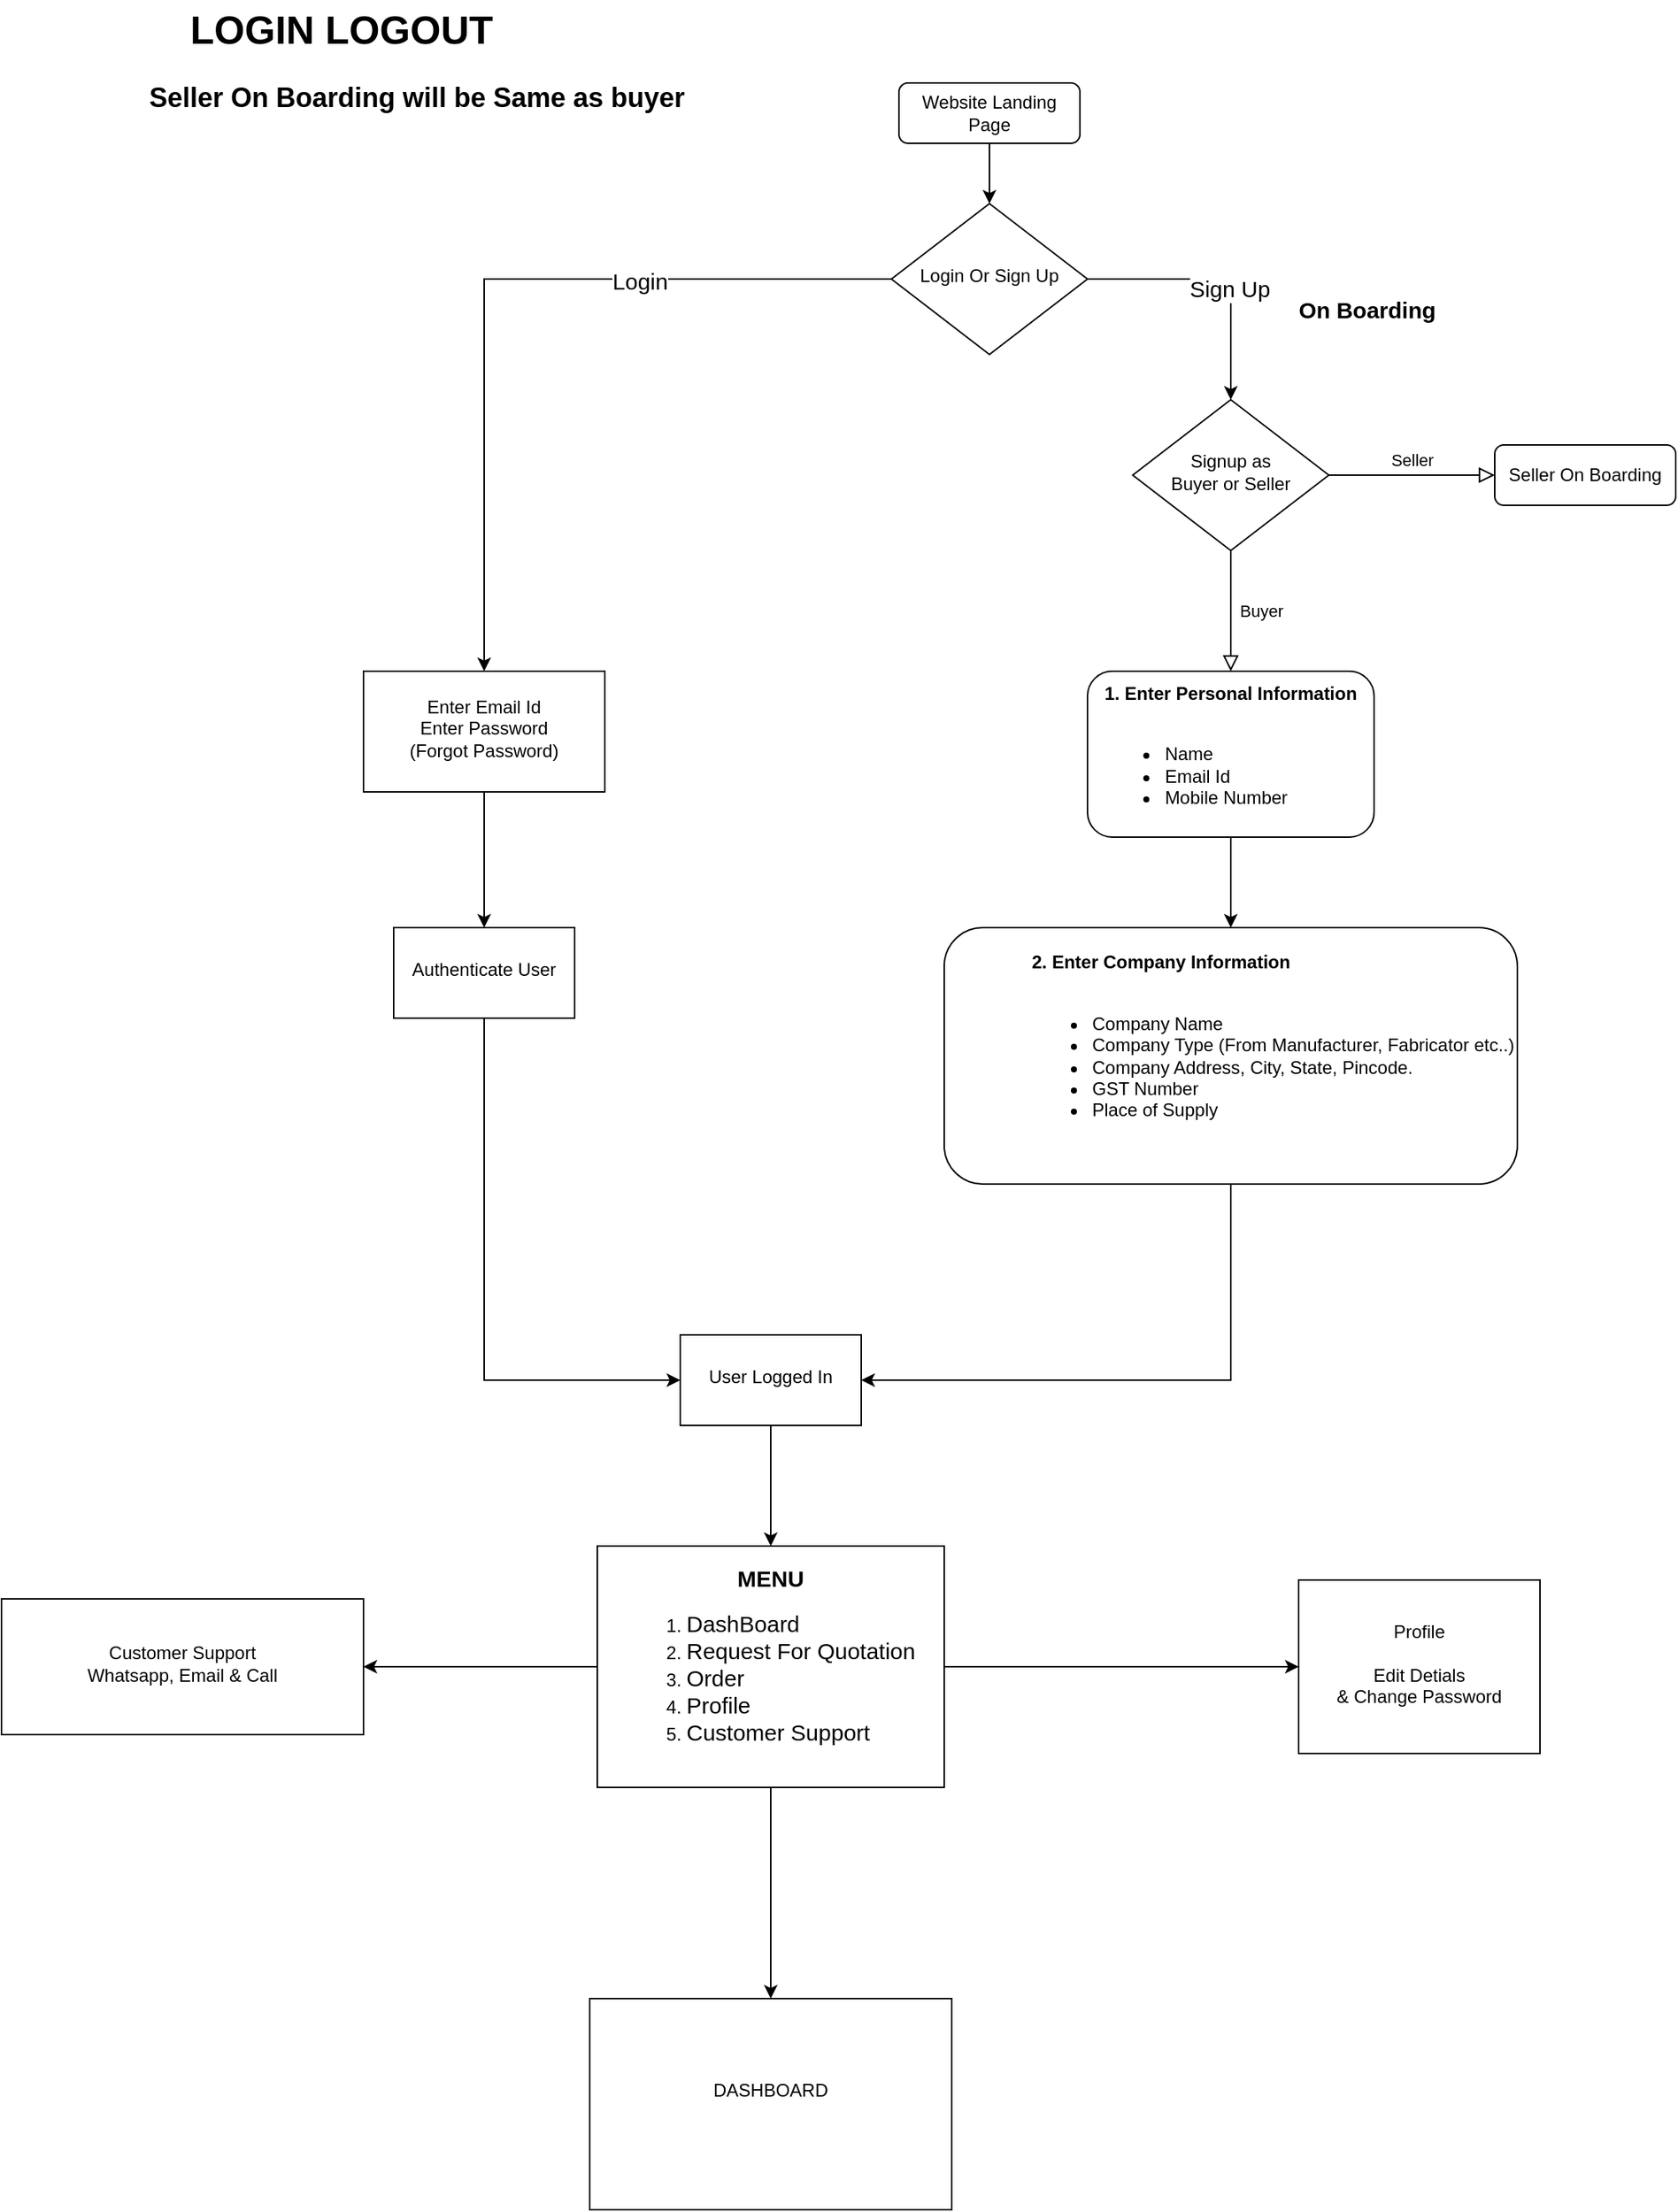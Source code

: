 <mxfile version="15.3.0" type="github" pages="3">
  <diagram id="C5RBs43oDa-KdzZeNtuy" name="Login/Sign Up (Buyer)">
    <mxGraphModel dx="3063" dy="1176" grid="1" gridSize="10" guides="1" tooltips="1" connect="1" arrows="1" fold="1" page="1" pageScale="1" pageWidth="827" pageHeight="1169" math="0" shadow="0">
      <root>
        <mxCell id="WIyWlLk6GJQsqaUBKTNV-0" />
        <mxCell id="WIyWlLk6GJQsqaUBKTNV-1" parent="WIyWlLk6GJQsqaUBKTNV-0" />
        <mxCell id="WIyWlLk6GJQsqaUBKTNV-4" value="Buyer" style="rounded=0;html=1;jettySize=auto;orthogonalLoop=1;fontSize=11;endArrow=block;endFill=0;endSize=8;strokeWidth=1;shadow=0;labelBackgroundColor=none;edgeStyle=orthogonalEdgeStyle;" parent="WIyWlLk6GJQsqaUBKTNV-1" source="WIyWlLk6GJQsqaUBKTNV-6" target="WIyWlLk6GJQsqaUBKTNV-11" edge="1">
          <mxGeometry y="20" relative="1" as="geometry">
            <mxPoint as="offset" />
            <mxPoint x="185" y="440" as="targetPoint" />
          </mxGeometry>
        </mxCell>
        <mxCell id="WIyWlLk6GJQsqaUBKTNV-5" value="Seller" style="edgeStyle=orthogonalEdgeStyle;rounded=0;html=1;jettySize=auto;orthogonalLoop=1;fontSize=11;endArrow=block;endFill=0;endSize=8;strokeWidth=1;shadow=0;labelBackgroundColor=none;entryX=0;entryY=0.5;entryDx=0;entryDy=0;" parent="WIyWlLk6GJQsqaUBKTNV-1" source="WIyWlLk6GJQsqaUBKTNV-6" target="WIyWlLk6GJQsqaUBKTNV-7" edge="1">
          <mxGeometry y="10" relative="1" as="geometry">
            <mxPoint as="offset" />
            <mxPoint x="330" y="340" as="targetPoint" />
          </mxGeometry>
        </mxCell>
        <mxCell id="WIyWlLk6GJQsqaUBKTNV-6" value="Signup as &lt;br&gt;&lt;div&gt;Buyer or Seller&lt;/div&gt;" style="rhombus;whiteSpace=wrap;html=1;shadow=0;fontFamily=Helvetica;fontSize=12;align=center;strokeWidth=1;spacing=6;spacingTop=-4;" parent="WIyWlLk6GJQsqaUBKTNV-1" vertex="1">
          <mxGeometry x="120" y="290" width="130" height="100" as="geometry" />
        </mxCell>
        <mxCell id="WIyWlLk6GJQsqaUBKTNV-7" value="Seller On Boarding" style="rounded=1;whiteSpace=wrap;html=1;fontSize=12;glass=0;strokeWidth=1;shadow=0;" parent="WIyWlLk6GJQsqaUBKTNV-1" vertex="1">
          <mxGeometry x="360" y="320" width="120" height="40" as="geometry" />
        </mxCell>
        <mxCell id="PiVfG4aHuvQCaqMQI1Gc-8" value="" style="edgeStyle=orthogonalEdgeStyle;rounded=0;orthogonalLoop=1;jettySize=auto;html=1;fontSize=15;" edge="1" parent="WIyWlLk6GJQsqaUBKTNV-1" source="WIyWlLk6GJQsqaUBKTNV-11" target="PiVfG4aHuvQCaqMQI1Gc-2">
          <mxGeometry relative="1" as="geometry" />
        </mxCell>
        <mxCell id="WIyWlLk6GJQsqaUBKTNV-11" value="&lt;div align=&quot;justify&quot;&gt;&lt;b&gt;1. Enter Personal Information&lt;/b&gt;&lt;br&gt;&lt;br&gt;&lt;ul&gt;&lt;li&gt;Name&lt;/li&gt;&lt;li&gt;Email Id&lt;/li&gt;&lt;li&gt;Mobile Number&lt;/li&gt;&lt;/ul&gt;&lt;/div&gt;" style="rounded=1;whiteSpace=wrap;html=1;fontSize=12;glass=0;strokeWidth=1;shadow=0;align=center;" parent="WIyWlLk6GJQsqaUBKTNV-1" vertex="1">
          <mxGeometry x="90" y="470" width="190" height="110" as="geometry" />
        </mxCell>
        <mxCell id="PiVfG4aHuvQCaqMQI1Gc-0" value="LOGIN LOGOUT" style="text;html=1;align=center;verticalAlign=middle;resizable=0;points=[];autosize=1;strokeColor=none;fillColor=none;fontStyle=1;fontSize=26;" vertex="1" parent="WIyWlLk6GJQsqaUBKTNV-1">
          <mxGeometry x="-515" y="25" width="220" height="40" as="geometry" />
        </mxCell>
        <mxCell id="PiVfG4aHuvQCaqMQI1Gc-1" value="On Boarding" style="text;html=1;align=center;verticalAlign=middle;resizable=0;points=[];autosize=1;strokeColor=none;fillColor=none;fontStyle=1;fontSize=15;" vertex="1" parent="WIyWlLk6GJQsqaUBKTNV-1">
          <mxGeometry x="220" y="220" width="110" height="20" as="geometry" />
        </mxCell>
        <mxCell id="PiVfG4aHuvQCaqMQI1Gc-21" style="edgeStyle=orthogonalEdgeStyle;rounded=0;orthogonalLoop=1;jettySize=auto;html=1;entryX=1;entryY=0.5;entryDx=0;entryDy=0;fontSize=15;exitX=0.5;exitY=1;exitDx=0;exitDy=0;" edge="1" parent="WIyWlLk6GJQsqaUBKTNV-1" source="PiVfG4aHuvQCaqMQI1Gc-2" target="PiVfG4aHuvQCaqMQI1Gc-19">
          <mxGeometry relative="1" as="geometry" />
        </mxCell>
        <mxCell id="PiVfG4aHuvQCaqMQI1Gc-2" value="&lt;div align=&quot;justify&quot;&gt;&lt;b&gt;2. Enter Company Information&lt;/b&gt;&lt;br&gt;&lt;br&gt;&lt;ul&gt;&lt;li&gt;Company Name&lt;/li&gt;&lt;li&gt;Company Type (From Manufacturer, Fabricator etc..)&lt;/li&gt;&lt;li&gt;Company Address, City, State, Pincode.&lt;/li&gt;&lt;li&gt;GST Number&lt;/li&gt;&lt;li&gt;Place of Supply&lt;/li&gt;&lt;/ul&gt;&lt;/div&gt;&lt;div align=&quot;justify&quot;&gt;&lt;b&gt;&lt;br&gt;&lt;/b&gt;&lt;/div&gt;" style="rounded=1;whiteSpace=wrap;html=1;fontSize=12;glass=0;strokeWidth=1;shadow=0;align=right;" vertex="1" parent="WIyWlLk6GJQsqaUBKTNV-1">
          <mxGeometry x="-5" y="640" width="380" height="170" as="geometry" />
        </mxCell>
        <mxCell id="PiVfG4aHuvQCaqMQI1Gc-10" style="edgeStyle=orthogonalEdgeStyle;rounded=0;orthogonalLoop=1;jettySize=auto;html=1;entryX=0.5;entryY=0;entryDx=0;entryDy=0;fontSize=15;" edge="1" parent="WIyWlLk6GJQsqaUBKTNV-1" source="PiVfG4aHuvQCaqMQI1Gc-6" target="WIyWlLk6GJQsqaUBKTNV-6">
          <mxGeometry relative="1" as="geometry" />
        </mxCell>
        <mxCell id="PiVfG4aHuvQCaqMQI1Gc-11" value="Sign Up" style="edgeLabel;html=1;align=center;verticalAlign=middle;resizable=0;points=[];fontSize=15;" vertex="1" connectable="0" parent="PiVfG4aHuvQCaqMQI1Gc-10">
          <mxGeometry x="0.156" y="-1" relative="1" as="geometry">
            <mxPoint as="offset" />
          </mxGeometry>
        </mxCell>
        <mxCell id="PiVfG4aHuvQCaqMQI1Gc-13" value="" style="edgeStyle=orthogonalEdgeStyle;rounded=0;orthogonalLoop=1;jettySize=auto;html=1;fontSize=15;" edge="1" parent="WIyWlLk6GJQsqaUBKTNV-1" source="PiVfG4aHuvQCaqMQI1Gc-6" target="PiVfG4aHuvQCaqMQI1Gc-12">
          <mxGeometry relative="1" as="geometry" />
        </mxCell>
        <mxCell id="PiVfG4aHuvQCaqMQI1Gc-14" value="&lt;div&gt;Login &lt;br&gt;&lt;/div&gt;" style="edgeLabel;html=1;align=center;verticalAlign=middle;resizable=0;points=[];fontSize=15;" vertex="1" connectable="0" parent="PiVfG4aHuvQCaqMQI1Gc-13">
          <mxGeometry x="-0.367" y="1" relative="1" as="geometry">
            <mxPoint as="offset" />
          </mxGeometry>
        </mxCell>
        <mxCell id="PiVfG4aHuvQCaqMQI1Gc-6" value="Login Or Sign Up" style="rhombus;whiteSpace=wrap;html=1;shadow=0;fontFamily=Helvetica;fontSize=12;align=center;strokeWidth=1;spacing=6;spacingTop=-4;" vertex="1" parent="WIyWlLk6GJQsqaUBKTNV-1">
          <mxGeometry x="-40" y="160" width="130" height="100" as="geometry" />
        </mxCell>
        <mxCell id="PiVfG4aHuvQCaqMQI1Gc-22" style="edgeStyle=orthogonalEdgeStyle;rounded=0;orthogonalLoop=1;jettySize=auto;html=1;fontSize=15;" edge="1" parent="WIyWlLk6GJQsqaUBKTNV-1" source="PiVfG4aHuvQCaqMQI1Gc-7" target="PiVfG4aHuvQCaqMQI1Gc-6">
          <mxGeometry relative="1" as="geometry" />
        </mxCell>
        <mxCell id="PiVfG4aHuvQCaqMQI1Gc-7" value="Website Landing Page" style="rounded=1;whiteSpace=wrap;html=1;fontSize=12;glass=0;strokeWidth=1;shadow=0;" vertex="1" parent="WIyWlLk6GJQsqaUBKTNV-1">
          <mxGeometry x="-35" y="80" width="120" height="40" as="geometry" />
        </mxCell>
        <mxCell id="PiVfG4aHuvQCaqMQI1Gc-16" value="" style="edgeStyle=orthogonalEdgeStyle;rounded=0;orthogonalLoop=1;jettySize=auto;html=1;fontSize=15;" edge="1" parent="WIyWlLk6GJQsqaUBKTNV-1" source="PiVfG4aHuvQCaqMQI1Gc-12" target="PiVfG4aHuvQCaqMQI1Gc-15">
          <mxGeometry relative="1" as="geometry" />
        </mxCell>
        <mxCell id="PiVfG4aHuvQCaqMQI1Gc-12" value="&lt;div&gt;Enter Email Id&lt;/div&gt;&lt;div&gt;Enter Password&lt;/div&gt;&lt;div&gt;(Forgot Password)&lt;/div&gt;" style="whiteSpace=wrap;html=1;shadow=0;strokeWidth=1;spacing=6;spacingTop=-4;" vertex="1" parent="WIyWlLk6GJQsqaUBKTNV-1">
          <mxGeometry x="-390" y="470" width="160" height="80" as="geometry" />
        </mxCell>
        <mxCell id="PiVfG4aHuvQCaqMQI1Gc-20" style="edgeStyle=orthogonalEdgeStyle;rounded=0;orthogonalLoop=1;jettySize=auto;html=1;entryX=0;entryY=0.5;entryDx=0;entryDy=0;fontSize=15;exitX=0.5;exitY=1;exitDx=0;exitDy=0;" edge="1" parent="WIyWlLk6GJQsqaUBKTNV-1" source="PiVfG4aHuvQCaqMQI1Gc-15" target="PiVfG4aHuvQCaqMQI1Gc-19">
          <mxGeometry relative="1" as="geometry" />
        </mxCell>
        <mxCell id="PiVfG4aHuvQCaqMQI1Gc-15" value="&lt;div&gt;Authenticate User&lt;/div&gt;" style="whiteSpace=wrap;html=1;shadow=0;strokeWidth=1;spacing=6;spacingTop=-4;" vertex="1" parent="WIyWlLk6GJQsqaUBKTNV-1">
          <mxGeometry x="-370" y="640" width="120" height="60" as="geometry" />
        </mxCell>
        <mxCell id="PiVfG4aHuvQCaqMQI1Gc-24" value="" style="edgeStyle=orthogonalEdgeStyle;rounded=0;orthogonalLoop=1;jettySize=auto;html=1;fontSize=15;" edge="1" parent="WIyWlLk6GJQsqaUBKTNV-1" source="PiVfG4aHuvQCaqMQI1Gc-19">
          <mxGeometry relative="1" as="geometry">
            <mxPoint x="-120" y="1050" as="targetPoint" />
          </mxGeometry>
        </mxCell>
        <mxCell id="PiVfG4aHuvQCaqMQI1Gc-19" value="User Logged In" style="whiteSpace=wrap;html=1;shadow=0;strokeWidth=1;spacing=6;spacingTop=-4;" vertex="1" parent="WIyWlLk6GJQsqaUBKTNV-1">
          <mxGeometry x="-180" y="910" width="120" height="60" as="geometry" />
        </mxCell>
        <mxCell id="geqYSj80Ft0rB-FkhwU4-1" value="" style="edgeStyle=orthogonalEdgeStyle;rounded=0;orthogonalLoop=1;jettySize=auto;html=1;fontSize=17;" edge="1" parent="WIyWlLk6GJQsqaUBKTNV-1" source="PiVfG4aHuvQCaqMQI1Gc-25" target="geqYSj80Ft0rB-FkhwU4-0">
          <mxGeometry relative="1" as="geometry" />
        </mxCell>
        <mxCell id="geqYSj80Ft0rB-FkhwU4-3" value="" style="edgeStyle=orthogonalEdgeStyle;rounded=0;orthogonalLoop=1;jettySize=auto;html=1;fontSize=17;" edge="1" parent="WIyWlLk6GJQsqaUBKTNV-1" source="PiVfG4aHuvQCaqMQI1Gc-25" target="geqYSj80Ft0rB-FkhwU4-2">
          <mxGeometry relative="1" as="geometry" />
        </mxCell>
        <mxCell id="I_eOWFmzkCSKDsDweBK0-1" value="" style="edgeStyle=orthogonalEdgeStyle;rounded=0;orthogonalLoop=1;jettySize=auto;html=1;fontSize=17;" edge="1" parent="WIyWlLk6GJQsqaUBKTNV-1" source="PiVfG4aHuvQCaqMQI1Gc-25" target="I_eOWFmzkCSKDsDweBK0-0">
          <mxGeometry relative="1" as="geometry" />
        </mxCell>
        <mxCell id="PiVfG4aHuvQCaqMQI1Gc-25" value="&lt;div&gt;&lt;font size=&quot;1&quot;&gt;&lt;b style=&quot;font-size: 15px&quot;&gt;MENU&lt;/b&gt;&lt;/font&gt;&lt;/div&gt;&lt;div align=&quot;left&quot;&gt;&lt;ol&gt;&lt;li&gt;&lt;font style=&quot;font-size: 15px&quot;&gt;DashBoard&lt;/font&gt;&lt;/li&gt;&lt;li&gt;&lt;font style=&quot;font-size: 15px&quot;&gt;Request For Quotation&lt;/font&gt;&lt;/li&gt;&lt;li&gt;&lt;font style=&quot;font-size: 15px&quot;&gt;Order&lt;/font&gt;&lt;/li&gt;&lt;li&gt;&lt;font style=&quot;font-size: 15px&quot;&gt;Profile &lt;br&gt;&lt;/font&gt;&lt;/li&gt;&lt;li&gt;&lt;font style=&quot;font-size: 15px&quot;&gt;Customer Support&lt;br&gt;&lt;/font&gt;&lt;/li&gt;&lt;/ol&gt;&lt;/div&gt;" style="whiteSpace=wrap;html=1;shadow=0;strokeWidth=1;spacing=6;spacingTop=-4;" vertex="1" parent="WIyWlLk6GJQsqaUBKTNV-1">
          <mxGeometry x="-235" y="1050" width="230" height="160" as="geometry" />
        </mxCell>
        <mxCell id="yYpFFn708WzEoICuWJN3-0" value="&lt;font style=&quot;font-size: 18px&quot;&gt;Seller On Boarding will be Same as buyer&lt;br&gt;&lt;/font&gt;" style="text;html=1;align=center;verticalAlign=middle;resizable=0;points=[];autosize=1;strokeColor=none;fillColor=none;fontStyle=1;fontSize=15;" vertex="1" parent="WIyWlLk6GJQsqaUBKTNV-1">
          <mxGeometry x="-540" y="80" width="370" height="20" as="geometry" />
        </mxCell>
        <mxCell id="geqYSj80Ft0rB-FkhwU4-0" value="&lt;div&gt;DASHBOARD&lt;/div&gt;&lt;div&gt;&lt;br&gt;&lt;/div&gt;" style="whiteSpace=wrap;html=1;shadow=0;strokeWidth=1;spacing=6;spacingTop=-4;" vertex="1" parent="WIyWlLk6GJQsqaUBKTNV-1">
          <mxGeometry x="-240" y="1350" width="240" height="140" as="geometry" />
        </mxCell>
        <mxCell id="geqYSj80Ft0rB-FkhwU4-2" value="&lt;div&gt;Profile&lt;/div&gt;&lt;div&gt;&lt;br&gt;&lt;/div&gt;&lt;div&gt;Edit Detials&lt;/div&gt;&lt;div&gt;&amp;amp; Change Password&lt;br&gt;&lt;/div&gt;" style="whiteSpace=wrap;html=1;shadow=0;strokeWidth=1;spacing=6;spacingTop=-4;" vertex="1" parent="WIyWlLk6GJQsqaUBKTNV-1">
          <mxGeometry x="230" y="1072.5" width="160" height="115" as="geometry" />
        </mxCell>
        <mxCell id="I_eOWFmzkCSKDsDweBK0-0" value="&lt;div&gt;Customer Support&lt;/div&gt;&lt;div&gt;Whatsapp, Email &amp;amp; Call&lt;br&gt;&lt;/div&gt;" style="whiteSpace=wrap;html=1;shadow=0;strokeWidth=1;spacing=6;spacingTop=-4;" vertex="1" parent="WIyWlLk6GJQsqaUBKTNV-1">
          <mxGeometry x="-630" y="1085" width="240" height="90" as="geometry" />
        </mxCell>
      </root>
    </mxGraphModel>
  </diagram>
  <diagram id="2au8KlPaK4EXy2q8sCFx" name="RFQ (Buyer)">
    <mxGraphModel dx="3645" dy="1470" grid="1" gridSize="10" guides="1" tooltips="1" connect="1" arrows="1" fold="1" page="1" pageScale="1" pageWidth="850" pageHeight="1100" math="0" shadow="0">
      <root>
        <mxCell id="z65JshARtKWkfJrSgLsk-0" />
        <mxCell id="z65JshARtKWkfJrSgLsk-1" parent="z65JshARtKWkfJrSgLsk-0" />
        <mxCell id="NKvtTAD3ne4Y98fWtQp3-0" value="Request For Quotation (RFQ)" style="text;html=1;align=center;verticalAlign=middle;resizable=0;points=[];autosize=1;strokeColor=none;fillColor=none;fontStyle=1;fontSize=26;" vertex="1" parent="z65JshARtKWkfJrSgLsk-1">
          <mxGeometry x="-530" y="40" width="380" height="40" as="geometry" />
        </mxCell>
        <mxCell id="NKvtTAD3ne4Y98fWtQp3-3" value="" style="edgeStyle=orthogonalEdgeStyle;rounded=0;orthogonalLoop=1;jettySize=auto;html=1;fontSize=26;" edge="1" parent="z65JshARtKWkfJrSgLsk-1" source="NKvtTAD3ne4Y98fWtQp3-1" target="NKvtTAD3ne4Y98fWtQp3-2">
          <mxGeometry relative="1" as="geometry" />
        </mxCell>
        <mxCell id="NKvtTAD3ne4Y98fWtQp3-1" value="Request for Quotation" style="rounded=1;whiteSpace=wrap;html=1;fontSize=12;glass=0;strokeWidth=1;shadow=0;" vertex="1" parent="z65JshARtKWkfJrSgLsk-1">
          <mxGeometry x="-60" y="95" width="120" height="40" as="geometry" />
        </mxCell>
        <mxCell id="NKvtTAD3ne4Y98fWtQp3-18" value="" style="edgeStyle=orthogonalEdgeStyle;rounded=0;orthogonalLoop=1;jettySize=auto;html=1;fontSize=26;" edge="1" parent="z65JshARtKWkfJrSgLsk-1" source="NKvtTAD3ne4Y98fWtQp3-2" target="NKvtTAD3ne4Y98fWtQp3-17">
          <mxGeometry relative="1" as="geometry" />
        </mxCell>
        <mxCell id="NKvtTAD3ne4Y98fWtQp3-30" value="" style="edgeStyle=orthogonalEdgeStyle;rounded=0;orthogonalLoop=1;jettySize=auto;html=1;fontSize=26;" edge="1" parent="z65JshARtKWkfJrSgLsk-1" source="NKvtTAD3ne4Y98fWtQp3-2" target="NKvtTAD3ne4Y98fWtQp3-29">
          <mxGeometry relative="1" as="geometry" />
        </mxCell>
        <mxCell id="NKvtTAD3ne4Y98fWtQp3-2" value="&lt;div&gt;1. Create&lt;/div&gt;&lt;div&gt;2. List&lt;/div&gt;&lt;div&gt;3. Detail&lt;br&gt;&lt;/div&gt;" style="rhombus;whiteSpace=wrap;html=1;rounded=1;shadow=0;strokeWidth=1;glass=0;" vertex="1" parent="z65JshARtKWkfJrSgLsk-1">
          <mxGeometry x="-80" y="195" width="160" height="95" as="geometry" />
        </mxCell>
        <mxCell id="NKvtTAD3ne4Y98fWtQp3-8" value="" style="edgeStyle=orthogonalEdgeStyle;rounded=0;orthogonalLoop=1;jettySize=auto;html=1;fontSize=26;" edge="1" parent="z65JshARtKWkfJrSgLsk-1" source="NKvtTAD3ne4Y98fWtQp3-4" target="NKvtTAD3ne4Y98fWtQp3-7">
          <mxGeometry relative="1" as="geometry" />
        </mxCell>
        <mxCell id="NKvtTAD3ne4Y98fWtQp3-4" value="&lt;div align=&quot;center&quot;&gt;Enter Product Name&lt;br&gt;&lt;font style=&quot;font-size: 10px&quot;&gt;(Drop Down List&lt;/font&gt;&lt;br&gt;&lt;font style=&quot;font-size: 10px&quot;&gt;Stainless Stell, Mild Stell, Carbon Steel etc..)&lt;/font&gt;&lt;br&gt;&lt;font style=&quot;font-size: 10px&quot;&gt;Text Box&lt;/font&gt;&lt;br&gt;&lt;/div&gt;" style="whiteSpace=wrap;html=1;rounded=1;shadow=0;strokeWidth=1;glass=0;" vertex="1" parent="z65JshARtKWkfJrSgLsk-1">
          <mxGeometry x="-360" y="370" width="150" height="87.5" as="geometry" />
        </mxCell>
        <mxCell id="NKvtTAD3ne4Y98fWtQp3-10" value="" style="edgeStyle=orthogonalEdgeStyle;rounded=0;orthogonalLoop=1;jettySize=auto;html=1;fontSize=26;" edge="1" parent="z65JshARtKWkfJrSgLsk-1" source="NKvtTAD3ne4Y98fWtQp3-7" target="NKvtTAD3ne4Y98fWtQp3-9">
          <mxGeometry relative="1" as="geometry" />
        </mxCell>
        <mxCell id="NKvtTAD3ne4Y98fWtQp3-7" value="&lt;div align=&quot;center&quot;&gt;Enter or Select Shape &lt;br&gt;&lt;font style=&quot;font-size: 10px&quot;&gt;(Depends upon the Product Selected)&lt;/font&gt;&lt;br&gt;&lt;/div&gt;&lt;div&gt;&lt;br&gt;&lt;/div&gt;&lt;div&gt;&lt;font style=&quot;font-size: 10px&quot;&gt;Text box with selected beside&lt;/font&gt;&lt;br&gt;&lt;/div&gt;" style="rounded=1;whiteSpace=wrap;html=1;shadow=0;strokeWidth=1;glass=0;align=center;" vertex="1" parent="z65JshARtKWkfJrSgLsk-1">
          <mxGeometry x="-390" y="517.5" width="210" height="90" as="geometry" />
        </mxCell>
        <mxCell id="NKvtTAD3ne4Y98fWtQp3-12" value="" style="edgeStyle=orthogonalEdgeStyle;rounded=0;orthogonalLoop=1;jettySize=auto;html=1;fontSize=26;" edge="1" parent="z65JshARtKWkfJrSgLsk-1" source="NKvtTAD3ne4Y98fWtQp3-9" target="NKvtTAD3ne4Y98fWtQp3-11">
          <mxGeometry relative="1" as="geometry" />
        </mxCell>
        <mxCell id="NKvtTAD3ne4Y98fWtQp3-9" value="&lt;div align=&quot;center&quot;&gt;Enter or Select Size &lt;br&gt;&lt;font style=&quot;font-size: 10px&quot;&gt;(Depends upon the Shape Selected)&lt;/font&gt;&lt;br&gt;&lt;/div&gt;&lt;div&gt;&lt;br&gt;&lt;/div&gt;&lt;div&gt;&lt;font style=&quot;font-size: 10px&quot;&gt;Text box with selected beside&lt;/font&gt;&lt;br&gt;&lt;/div&gt;" style="rounded=1;whiteSpace=wrap;html=1;shadow=0;strokeWidth=1;glass=0;align=center;" vertex="1" parent="z65JshARtKWkfJrSgLsk-1">
          <mxGeometry x="-390" y="647.5" width="210" height="90" as="geometry" />
        </mxCell>
        <mxCell id="NKvtTAD3ne4Y98fWtQp3-16" value="" style="edgeStyle=orthogonalEdgeStyle;rounded=0;orthogonalLoop=1;jettySize=auto;html=1;fontSize=26;" edge="1" parent="z65JshARtKWkfJrSgLsk-1" source="NKvtTAD3ne4Y98fWtQp3-11" target="NKvtTAD3ne4Y98fWtQp3-13">
          <mxGeometry relative="1" as="geometry" />
        </mxCell>
        <mxCell id="NKvtTAD3ne4Y98fWtQp3-11" value="&lt;div align=&quot;center&quot;&gt;Select Grade&lt;br&gt;&lt;font style=&quot;font-size: 10px&quot;&gt;(Depends upon the Product Name)&lt;/font&gt;&lt;br&gt;&lt;/div&gt;&lt;div&gt;&lt;br&gt;&lt;/div&gt;&lt;div&gt;&lt;font style=&quot;font-size: 10px&quot;&gt;Text box with selected beside&lt;/font&gt;&lt;br&gt;&lt;/div&gt;" style="rounded=1;whiteSpace=wrap;html=1;shadow=0;strokeWidth=1;glass=0;align=center;" vertex="1" parent="z65JshARtKWkfJrSgLsk-1">
          <mxGeometry x="-390" y="777.5" width="210" height="90" as="geometry" />
        </mxCell>
        <mxCell id="NKvtTAD3ne4Y98fWtQp3-15" value="" style="edgeStyle=orthogonalEdgeStyle;rounded=0;orthogonalLoop=1;jettySize=auto;html=1;fontSize=26;" edge="1" parent="z65JshARtKWkfJrSgLsk-1" source="NKvtTAD3ne4Y98fWtQp3-13" target="NKvtTAD3ne4Y98fWtQp3-14">
          <mxGeometry relative="1" as="geometry" />
        </mxCell>
        <mxCell id="NKvtTAD3ne4Y98fWtQp3-13" value="&lt;div align=&quot;center&quot;&gt;Select Finish &lt;br&gt;&lt;/div&gt;&lt;div&gt;&lt;br&gt;&lt;/div&gt;&lt;font style=&quot;font-size: 10px&quot;&gt;Text box with selected beside&lt;/font&gt;" style="rounded=1;whiteSpace=wrap;html=1;shadow=0;strokeWidth=1;glass=0;align=center;" vertex="1" parent="z65JshARtKWkfJrSgLsk-1">
          <mxGeometry x="-390" y="897.5" width="210" height="90" as="geometry" />
        </mxCell>
        <mxCell id="NKvtTAD3ne4Y98fWtQp3-34" value="" style="edgeStyle=orthogonalEdgeStyle;rounded=0;orthogonalLoop=1;jettySize=auto;html=1;fontSize=26;" edge="1" parent="z65JshARtKWkfJrSgLsk-1" source="NKvtTAD3ne4Y98fWtQp3-14" target="NKvtTAD3ne4Y98fWtQp3-33">
          <mxGeometry relative="1" as="geometry" />
        </mxCell>
        <mxCell id="NKvtTAD3ne4Y98fWtQp3-14" value="&lt;div align=&quot;center&quot;&gt;Enter Quantity &lt;br&gt;&lt;/div&gt;&lt;div&gt;&lt;br&gt;&lt;/div&gt;&lt;font style=&quot;font-size: 10px&quot;&gt;Text box with Kg or Nos Beside&lt;br&gt;&lt;/font&gt;" style="rounded=1;whiteSpace=wrap;html=1;shadow=0;strokeWidth=1;glass=0;align=center;" vertex="1" parent="z65JshARtKWkfJrSgLsk-1">
          <mxGeometry x="-390" y="1027.5" width="210" height="90" as="geometry" />
        </mxCell>
        <mxCell id="NKvtTAD3ne4Y98fWtQp3-21" value="" style="edgeStyle=orthogonalEdgeStyle;rounded=0;orthogonalLoop=1;jettySize=auto;html=1;fontSize=26;" edge="1" parent="z65JshARtKWkfJrSgLsk-1" source="NKvtTAD3ne4Y98fWtQp3-17" target="NKvtTAD3ne4Y98fWtQp3-20">
          <mxGeometry relative="1" as="geometry" />
        </mxCell>
        <mxCell id="NKvtTAD3ne4Y98fWtQp3-17" value="Create RFQ" style="whiteSpace=wrap;html=1;rounded=1;shadow=0;strokeWidth=1;glass=0;" vertex="1" parent="z65JshARtKWkfJrSgLsk-1">
          <mxGeometry x="-345" y="212.5" width="120" height="60" as="geometry" />
        </mxCell>
        <mxCell id="NKvtTAD3ne4Y98fWtQp3-22" value="" style="edgeStyle=orthogonalEdgeStyle;rounded=0;orthogonalLoop=1;jettySize=auto;html=1;fontSize=26;" edge="1" parent="z65JshARtKWkfJrSgLsk-1" source="NKvtTAD3ne4Y98fWtQp3-20" target="NKvtTAD3ne4Y98fWtQp3-4">
          <mxGeometry relative="1" as="geometry" />
        </mxCell>
        <mxCell id="NKvtTAD3ne4Y98fWtQp3-20" value="Add a Product" style="whiteSpace=wrap;html=1;rounded=1;shadow=0;strokeWidth=1;glass=0;" vertex="1" parent="z65JshARtKWkfJrSgLsk-1">
          <mxGeometry x="-337.5" y="310" width="105" height="40" as="geometry" />
        </mxCell>
        <mxCell id="NKvtTAD3ne4Y98fWtQp3-25" style="edgeStyle=orthogonalEdgeStyle;rounded=0;orthogonalLoop=1;jettySize=auto;html=1;fontSize=26;entryX=0;entryY=0.5;entryDx=0;entryDy=0;" edge="1" parent="z65JshARtKWkfJrSgLsk-1" source="NKvtTAD3ne4Y98fWtQp3-23" target="NKvtTAD3ne4Y98fWtQp3-29">
          <mxGeometry relative="1" as="geometry">
            <mxPoint x="-110" y="360" as="targetPoint" />
          </mxGeometry>
        </mxCell>
        <mxCell id="NKvtTAD3ne4Y98fWtQp3-28" value="&lt;font style=&quot;font-size: 14px&quot;&gt;Send RFQ&lt;br&gt;&lt;/font&gt;" style="edgeLabel;html=1;align=center;verticalAlign=middle;resizable=0;points=[];fontSize=26;" vertex="1" connectable="0" parent="NKvtTAD3ne4Y98fWtQp3-25">
          <mxGeometry x="-0.914" y="-4" relative="1" as="geometry">
            <mxPoint as="offset" />
          </mxGeometry>
        </mxCell>
        <mxCell id="NKvtTAD3ne4Y98fWtQp3-26" style="edgeStyle=orthogonalEdgeStyle;rounded=0;orthogonalLoop=1;jettySize=auto;html=1;entryX=0;entryY=0.5;entryDx=0;entryDy=0;fontSize=26;" edge="1" parent="z65JshARtKWkfJrSgLsk-1" source="NKvtTAD3ne4Y98fWtQp3-23" target="NKvtTAD3ne4Y98fWtQp3-20">
          <mxGeometry relative="1" as="geometry">
            <Array as="points">
              <mxPoint x="-460" y="1379" />
              <mxPoint x="-460" y="330" />
            </Array>
          </mxGeometry>
        </mxCell>
        <mxCell id="NKvtTAD3ne4Y98fWtQp3-27" value="&lt;font style=&quot;font-size: 15px&quot;&gt;Add Product&lt;br&gt;&lt;/font&gt;" style="edgeLabel;html=1;align=center;verticalAlign=middle;resizable=0;points=[];fontSize=26;" vertex="1" connectable="0" parent="NKvtTAD3ne4Y98fWtQp3-26">
          <mxGeometry x="-0.892" relative="1" as="geometry">
            <mxPoint x="-31" y="-9" as="offset" />
          </mxGeometry>
        </mxCell>
        <mxCell id="NKvtTAD3ne4Y98fWtQp3-23" value="&lt;div&gt;Add Product &lt;br&gt;&lt;/div&gt;&lt;div&gt;Or &lt;br&gt;&lt;/div&gt;&lt;div&gt;Send RFQ&lt;br&gt;&lt;/div&gt;" style="rhombus;whiteSpace=wrap;html=1;rounded=1;shadow=0;strokeWidth=1;glass=0;" vertex="1" parent="z65JshARtKWkfJrSgLsk-1">
          <mxGeometry x="-350" y="1330" width="130" height="97.5" as="geometry" />
        </mxCell>
        <mxCell id="NKvtTAD3ne4Y98fWtQp3-32" value="" style="edgeStyle=orthogonalEdgeStyle;rounded=0;orthogonalLoop=1;jettySize=auto;html=1;fontSize=26;" edge="1" parent="z65JshARtKWkfJrSgLsk-1" source="NKvtTAD3ne4Y98fWtQp3-29" target="NKvtTAD3ne4Y98fWtQp3-31">
          <mxGeometry relative="1" as="geometry" />
        </mxCell>
        <mxCell id="NKvtTAD3ne4Y98fWtQp3-29" value="LIST ALL RFQ" style="whiteSpace=wrap;html=1;rounded=1;shadow=0;strokeWidth=1;glass=0;" vertex="1" parent="z65JshARtKWkfJrSgLsk-1">
          <mxGeometry x="-60" y="340" width="120" height="60" as="geometry" />
        </mxCell>
        <mxCell id="NKvtTAD3ne4Y98fWtQp3-37" value="" style="edgeStyle=orthogonalEdgeStyle;rounded=0;orthogonalLoop=1;jettySize=auto;html=1;fontSize=26;" edge="1" parent="z65JshARtKWkfJrSgLsk-1" source="NKvtTAD3ne4Y98fWtQp3-31" target="NKvtTAD3ne4Y98fWtQp3-36">
          <mxGeometry relative="1" as="geometry" />
        </mxCell>
        <mxCell id="NKvtTAD3ne4Y98fWtQp3-38" value="RFQ Details" style="edgeLabel;html=1;align=center;verticalAlign=middle;resizable=0;points=[];fontSize=17;" vertex="1" connectable="0" parent="NKvtTAD3ne4Y98fWtQp3-37">
          <mxGeometry x="0.443" relative="1" as="geometry">
            <mxPoint x="-35" as="offset" />
          </mxGeometry>
        </mxCell>
        <mxCell id="NKvtTAD3ne4Y98fWtQp3-31" value="&lt;div align=&quot;center&quot;&gt;RFQ ID (Format mentioned)&lt;/div&gt;&lt;div align=&quot;center&quot;&gt;&lt;br&gt;&lt;/div&gt;&lt;div align=&quot;center&quot;&gt;Number of Products&lt;/div&gt;&lt;div align=&quot;center&quot;&gt;&lt;br&gt;&lt;/div&gt;&lt;div align=&quot;center&quot;&gt;Status of RFQ&lt;br&gt;&lt;/div&gt;&lt;div align=&quot;center&quot;&gt;&lt;br&gt;&lt;/div&gt;&lt;div align=&quot;center&quot;&gt;&lt;br&gt;&lt;/div&gt;" style="whiteSpace=wrap;html=1;rounded=1;shadow=0;strokeWidth=1;glass=0;align=center;" vertex="1" parent="z65JshARtKWkfJrSgLsk-1">
          <mxGeometry x="-95" y="497.5" width="190" height="132.5" as="geometry" />
        </mxCell>
        <mxCell id="NKvtTAD3ne4Y98fWtQp3-35" value="" style="edgeStyle=orthogonalEdgeStyle;rounded=0;orthogonalLoop=1;jettySize=auto;html=1;fontSize=26;" edge="1" parent="z65JshARtKWkfJrSgLsk-1" source="NKvtTAD3ne4Y98fWtQp3-33" target="NKvtTAD3ne4Y98fWtQp3-23">
          <mxGeometry relative="1" as="geometry" />
        </mxCell>
        <mxCell id="NKvtTAD3ne4Y98fWtQp3-33" value="Select Prefered Location(Optional)" style="whiteSpace=wrap;html=1;rounded=1;shadow=0;strokeWidth=1;glass=0;" vertex="1" parent="z65JshARtKWkfJrSgLsk-1">
          <mxGeometry x="-345" y="1180" width="120" height="60" as="geometry" />
        </mxCell>
        <mxCell id="NKvtTAD3ne4Y98fWtQp3-40" value="" style="edgeStyle=orthogonalEdgeStyle;rounded=0;orthogonalLoop=1;jettySize=auto;html=1;fontSize=17;" edge="1" parent="z65JshARtKWkfJrSgLsk-1" source="NKvtTAD3ne4Y98fWtQp3-36" target="NKvtTAD3ne4Y98fWtQp3-39">
          <mxGeometry relative="1" as="geometry" />
        </mxCell>
        <mxCell id="NKvtTAD3ne4Y98fWtQp3-36" value="L1 prices will be reflected on Pricing column of each Products." style="whiteSpace=wrap;html=1;rounded=1;shadow=0;strokeWidth=1;glass=0;" vertex="1" parent="z65JshARtKWkfJrSgLsk-1">
          <mxGeometry x="300" y="508.75" width="210" height="121.25" as="geometry" />
        </mxCell>
        <mxCell id="NKvtTAD3ne4Y98fWtQp3-42" value="" style="edgeStyle=orthogonalEdgeStyle;rounded=0;orthogonalLoop=1;jettySize=auto;html=1;fontSize=17;" edge="1" parent="z65JshARtKWkfJrSgLsk-1" source="NKvtTAD3ne4Y98fWtQp3-39" target="NKvtTAD3ne4Y98fWtQp3-43">
          <mxGeometry relative="1" as="geometry">
            <mxPoint x="410" y="870" as="targetPoint" />
          </mxGeometry>
        </mxCell>
        <mxCell id="NKvtTAD3ne4Y98fWtQp3-39" value="Negotiation (Need Confirmation)" style="rounded=1;whiteSpace=wrap;html=1;shadow=0;strokeWidth=1;glass=0;" vertex="1" parent="z65JshARtKWkfJrSgLsk-1">
          <mxGeometry x="332.5" y="700.01" width="145" height="90" as="geometry" />
        </mxCell>
        <mxCell id="NKvtTAD3ne4Y98fWtQp3-46" value="" style="edgeStyle=orthogonalEdgeStyle;rounded=0;orthogonalLoop=1;jettySize=auto;html=1;fontSize=17;" edge="1" parent="z65JshARtKWkfJrSgLsk-1" source="NKvtTAD3ne4Y98fWtQp3-43" target="NKvtTAD3ne4Y98fWtQp3-45">
          <mxGeometry relative="1" as="geometry" />
        </mxCell>
        <mxCell id="NKvtTAD3ne4Y98fWtQp3-49" value="Trumac Logistics" style="edgeLabel;html=1;align=center;verticalAlign=middle;resizable=0;points=[];fontSize=17;" vertex="1" connectable="0" parent="NKvtTAD3ne4Y98fWtQp3-46">
          <mxGeometry x="-0.028" y="2" relative="1" as="geometry">
            <mxPoint as="offset" />
          </mxGeometry>
        </mxCell>
        <mxCell id="NKvtTAD3ne4Y98fWtQp3-48" value="Self" style="edgeStyle=orthogonalEdgeStyle;rounded=0;orthogonalLoop=1;jettySize=auto;html=1;fontSize=17;" edge="1" parent="z65JshARtKWkfJrSgLsk-1" source="NKvtTAD3ne4Y98fWtQp3-43" target="NKvtTAD3ne4Y98fWtQp3-47">
          <mxGeometry relative="1" as="geometry" />
        </mxCell>
        <mxCell id="NKvtTAD3ne4Y98fWtQp3-43" value="&lt;div&gt;Logistics&lt;/div&gt;&lt;div&gt;(Self or Trumac Logistics)&lt;br&gt;&lt;/div&gt;" style="rhombus;whiteSpace=wrap;html=1;rounded=1;shadow=0;strokeWidth=1;glass=0;" vertex="1" parent="z65JshARtKWkfJrSgLsk-1">
          <mxGeometry x="295" y="867.5" width="220" height="180" as="geometry" />
        </mxCell>
        <mxCell id="NKvtTAD3ne4Y98fWtQp3-51" value="" style="edgeStyle=orthogonalEdgeStyle;rounded=0;orthogonalLoop=1;jettySize=auto;html=1;fontSize=17;" edge="1" parent="z65JshARtKWkfJrSgLsk-1" source="NKvtTAD3ne4Y98fWtQp3-45" target="NKvtTAD3ne4Y98fWtQp3-50">
          <mxGeometry relative="1" as="geometry" />
        </mxCell>
        <mxCell id="NKvtTAD3ne4Y98fWtQp3-45" value="Select Rates from Different Trumac Logistics Partner&lt;br&gt;&lt;ol&gt;&lt;li&gt;Name of Company&lt;/li&gt;&lt;li&gt;Costing as per KG&lt;/li&gt;&lt;li&gt;Mobile Number&lt;/li&gt;&lt;li&gt;Address/Location&lt;/li&gt;&lt;/ol&gt;&lt;div&gt;&lt;br&gt;&lt;/div&gt;" style="rounded=1;whiteSpace=wrap;html=1;shadow=0;strokeWidth=1;glass=0;" vertex="1" parent="z65JshARtKWkfJrSgLsk-1">
          <mxGeometry x="270" y="1170" width="270" height="160" as="geometry" />
        </mxCell>
        <mxCell id="NKvtTAD3ne4Y98fWtQp3-52" style="edgeStyle=orthogonalEdgeStyle;rounded=0;orthogonalLoop=1;jettySize=auto;html=1;entryX=0.5;entryY=0;entryDx=0;entryDy=0;fontSize=17;" edge="1" parent="z65JshARtKWkfJrSgLsk-1" source="NKvtTAD3ne4Y98fWtQp3-47" target="NKvtTAD3ne4Y98fWtQp3-50">
          <mxGeometry relative="1" as="geometry" />
        </mxCell>
        <mxCell id="NKvtTAD3ne4Y98fWtQp3-47" value="Provide Logistics Company Details &lt;br&gt;&lt;ol&gt;&lt;li&gt;Company Name&lt;/li&gt;&lt;li&gt;Mobile Number &lt;/li&gt;&lt;/ol&gt;" style="rounded=1;whiteSpace=wrap;html=1;shadow=0;strokeWidth=1;glass=0;" vertex="1" parent="z65JshARtKWkfJrSgLsk-1">
          <mxGeometry x="-60" y="1217.5" width="225" height="112.5" as="geometry" />
        </mxCell>
        <mxCell id="NKvtTAD3ne4Y98fWtQp3-54" value="" style="edgeStyle=orthogonalEdgeStyle;rounded=0;orthogonalLoop=1;jettySize=auto;html=1;fontSize=17;" edge="1" parent="z65JshARtKWkfJrSgLsk-1" source="NKvtTAD3ne4Y98fWtQp3-50" target="NKvtTAD3ne4Y98fWtQp3-53">
          <mxGeometry relative="1" as="geometry" />
        </mxCell>
        <mxCell id="NKvtTAD3ne4Y98fWtQp3-50" value="&lt;font style=&quot;font-size: 14px&quot;&gt;Total Costing&lt;/font&gt;&lt;br&gt;&lt;div&gt;Cost of Product&lt;/div&gt;&lt;div&gt;+Logistics Cost if Any&lt;/div&gt;&lt;div&gt;+Commision (Not be displayed)&lt;/div&gt;&lt;div&gt;+ GST (18%)&lt;br&gt;&lt;/div&gt;" style="whiteSpace=wrap;html=1;rounded=1;shadow=0;strokeWidth=1;glass=0;" vertex="1" parent="z65JshARtKWkfJrSgLsk-1">
          <mxGeometry x="90" y="1520" width="280" height="130" as="geometry" />
        </mxCell>
        <mxCell id="NKvtTAD3ne4Y98fWtQp3-56" style="edgeStyle=orthogonalEdgeStyle;rounded=0;orthogonalLoop=1;jettySize=auto;html=1;fontSize=17;" edge="1" parent="z65JshARtKWkfJrSgLsk-1" source="NKvtTAD3ne4Y98fWtQp3-53" target="NKvtTAD3ne4Y98fWtQp3-55">
          <mxGeometry relative="1" as="geometry" />
        </mxCell>
        <mxCell id="NKvtTAD3ne4Y98fWtQp3-53" value="&lt;font style=&quot;font-size: 15px&quot;&gt;Payment terms&lt;/font&gt;&lt;font style=&quot;font-size: 15px&quot;&gt;&lt;br&gt;&lt;/font&gt;&lt;b style=&quot;font-size: 15px&quot;&gt;&lt;font style=&quot;font-size: 15px&quot;&gt;&lt;br&gt;1&lt;/font&gt;. Online Payment using Payment Gateway &lt;/b&gt;&lt;br&gt;&lt;div&gt;(Debit Card, Credit Card, NetBanking Below 5,00,000/-)&lt;/div&gt;&lt;div&gt;&lt;br&gt;&lt;/div&gt;&lt;div&gt;&lt;br&gt;&lt;/div&gt;&lt;div&gt;&lt;b&gt;2. Manual Payment&lt;/b&gt;&lt;br&gt;&lt;/div&gt;&lt;div&gt;Transfer the amount to provided A/c Number &amp;amp; Confirm the same by Providing Transaction&lt;br&gt;&lt;/div&gt;" style="rounded=1;whiteSpace=wrap;html=1;shadow=0;strokeWidth=1;glass=0;" vertex="1" parent="z65JshARtKWkfJrSgLsk-1">
          <mxGeometry x="38.75" y="1740" width="382.5" height="250" as="geometry" />
        </mxCell>
        <mxCell id="NKvtTAD3ne4Y98fWtQp3-55" value="&lt;div&gt;1. Online Payment Successfully done then Order Placed.&lt;/div&gt;&lt;div&gt;&lt;br&gt;&lt;/div&gt;&lt;div&gt;2.In-case of Manual Payment, Admin will confirm and then order will be Placed&lt;br&gt;&lt;/div&gt;" style="rounded=1;whiteSpace=wrap;html=1;shadow=0;strokeWidth=1;glass=0;" vertex="1" parent="z65JshARtKWkfJrSgLsk-1">
          <mxGeometry x="124.69" y="2060" width="210.62" height="120" as="geometry" />
        </mxCell>
      </root>
    </mxGraphModel>
  </diagram>
  <diagram id="Bczhog9UajlAb9pEeVVg" name="Seller Flow">
    <mxGraphModel dx="2713" dy="980" grid="1" gridSize="10" guides="1" tooltips="1" connect="1" arrows="1" fold="1" page="1" pageScale="1" pageWidth="850" pageHeight="1100" math="0" shadow="0">
      <root>
        <mxCell id="o45c18Qpgbp0fQ-wXTDg-0" />
        <mxCell id="o45c18Qpgbp0fQ-wXTDg-1" parent="o45c18Qpgbp0fQ-wXTDg-0" />
        <mxCell id="tQycbKEXKjLaQTFyzIni-0" value="Seller Flow" style="text;html=1;align=center;verticalAlign=middle;resizable=0;points=[];autosize=1;strokeColor=none;fillColor=none;fontStyle=1;fontSize=26;" vertex="1" parent="o45c18Qpgbp0fQ-wXTDg-1">
          <mxGeometry x="-415" y="40" width="150" height="40" as="geometry" />
        </mxCell>
        <mxCell id="tQycbKEXKjLaQTFyzIni-5" value="" style="edgeStyle=orthogonalEdgeStyle;rounded=0;orthogonalLoop=1;jettySize=auto;html=1;fontSize=17;" edge="1" parent="o45c18Qpgbp0fQ-wXTDg-1" source="tQycbKEXKjLaQTFyzIni-2" target="tQycbKEXKjLaQTFyzIni-3">
          <mxGeometry relative="1" as="geometry" />
        </mxCell>
        <mxCell id="tQycbKEXKjLaQTFyzIni-2" value="Login / Signup" style="rounded=1;whiteSpace=wrap;html=1;fontSize=12;glass=0;strokeWidth=1;shadow=0;" vertex="1" parent="o45c18Qpgbp0fQ-wXTDg-1">
          <mxGeometry x="-60" y="95" width="120" height="40" as="geometry" />
        </mxCell>
        <mxCell id="tQycbKEXKjLaQTFyzIni-9" value="" style="edgeStyle=orthogonalEdgeStyle;rounded=0;orthogonalLoop=1;jettySize=auto;html=1;fontSize=17;" edge="1" parent="o45c18Qpgbp0fQ-wXTDg-1" source="tQycbKEXKjLaQTFyzIni-3" target="tQycbKEXKjLaQTFyzIni-8">
          <mxGeometry relative="1" as="geometry" />
        </mxCell>
        <mxCell id="tQycbKEXKjLaQTFyzIni-14" value="LEADS Process" style="edgeLabel;html=1;align=center;verticalAlign=middle;resizable=0;points=[];fontSize=17;" vertex="1" connectable="0" parent="tQycbKEXKjLaQTFyzIni-9">
          <mxGeometry y="1" relative="1" as="geometry">
            <mxPoint as="offset" />
          </mxGeometry>
        </mxCell>
        <mxCell id="tQycbKEXKjLaQTFyzIni-16" value="" style="edgeStyle=orthogonalEdgeStyle;rounded=0;orthogonalLoop=1;jettySize=auto;html=1;fontSize=17;" edge="1" parent="o45c18Qpgbp0fQ-wXTDg-1" source="tQycbKEXKjLaQTFyzIni-3" target="tQycbKEXKjLaQTFyzIni-15">
          <mxGeometry relative="1" as="geometry" />
        </mxCell>
        <mxCell id="tQycbKEXKjLaQTFyzIni-17" value="Order List" style="edgeLabel;html=1;align=center;verticalAlign=middle;resizable=0;points=[];fontSize=17;" vertex="1" connectable="0" parent="tQycbKEXKjLaQTFyzIni-16">
          <mxGeometry x="-0.404" y="2" relative="1" as="geometry">
            <mxPoint x="1" as="offset" />
          </mxGeometry>
        </mxCell>
        <mxCell id="tQycbKEXKjLaQTFyzIni-23" value="" style="edgeStyle=orthogonalEdgeStyle;rounded=0;orthogonalLoop=1;jettySize=auto;html=1;fontSize=17;" edge="1" parent="o45c18Qpgbp0fQ-wXTDg-1" source="tQycbKEXKjLaQTFyzIni-3" target="tQycbKEXKjLaQTFyzIni-22">
          <mxGeometry relative="1" as="geometry" />
        </mxCell>
        <mxCell id="tQycbKEXKjLaQTFyzIni-3" value="&lt;div&gt;Dashboard&lt;/div&gt;&lt;div&gt;Leads List&lt;/div&gt;&lt;div&gt;Orders&lt;/div&gt;&lt;div&gt;Profile&lt;/div&gt;&lt;div&gt;Customer Support&lt;br&gt;&lt;/div&gt;" style="rounded=1;whiteSpace=wrap;html=1;fontSize=12;glass=0;strokeWidth=1;shadow=0;" vertex="1" parent="o45c18Qpgbp0fQ-wXTDg-1">
          <mxGeometry x="-102.5" y="220" width="205" height="130" as="geometry" />
        </mxCell>
        <mxCell id="tQycbKEXKjLaQTFyzIni-11" value="" style="edgeStyle=orthogonalEdgeStyle;rounded=0;orthogonalLoop=1;jettySize=auto;html=1;fontSize=17;" edge="1" parent="o45c18Qpgbp0fQ-wXTDg-1" source="tQycbKEXKjLaQTFyzIni-8" target="tQycbKEXKjLaQTFyzIni-10">
          <mxGeometry relative="1" as="geometry" />
        </mxCell>
        <mxCell id="tQycbKEXKjLaQTFyzIni-8" value="&lt;div&gt;LEADS LIST&lt;/div&gt;&lt;div&gt;Complete list of all leads.&lt;/div&gt;&lt;div&gt;Filters&lt;/div&gt;&lt;div&gt;1. As per City&lt;/div&gt;&lt;div&gt;2. As per Product&lt;/div&gt;&lt;div&gt;3. Filter as per Qty&lt;/div&gt;" style="rounded=1;whiteSpace=wrap;html=1;shadow=0;strokeWidth=1;glass=0;" vertex="1" parent="o45c18Qpgbp0fQ-wXTDg-1">
          <mxGeometry x="-112.5" y="440" width="225" height="160" as="geometry" />
        </mxCell>
        <mxCell id="tQycbKEXKjLaQTFyzIni-13" value="" style="edgeStyle=orthogonalEdgeStyle;rounded=0;orthogonalLoop=1;jettySize=auto;html=1;fontSize=17;" edge="1" parent="o45c18Qpgbp0fQ-wXTDg-1" source="tQycbKEXKjLaQTFyzIni-10" target="tQycbKEXKjLaQTFyzIni-12">
          <mxGeometry relative="1" as="geometry" />
        </mxCell>
        <mxCell id="tQycbKEXKjLaQTFyzIni-10" value="&lt;div&gt;Leads Detail Page&lt;/div&gt;&lt;div&gt;&lt;br&gt;&lt;/div&gt;&lt;div&gt;Enter Price for Products in the RFQ&lt;br&gt;&lt;/div&gt;" style="rounded=1;whiteSpace=wrap;html=1;shadow=0;strokeWidth=1;glass=0;" vertex="1" parent="o45c18Qpgbp0fQ-wXTDg-1">
          <mxGeometry x="-90" y="670" width="180" height="140" as="geometry" />
        </mxCell>
        <mxCell id="tQycbKEXKjLaQTFyzIni-12" value="Confirm Biding for RFQ" style="rounded=1;whiteSpace=wrap;html=1;shadow=0;strokeWidth=1;glass=0;" vertex="1" parent="o45c18Qpgbp0fQ-wXTDg-1">
          <mxGeometry x="-85" y="880" width="170" height="120" as="geometry" />
        </mxCell>
        <mxCell id="tQycbKEXKjLaQTFyzIni-19" value="" style="edgeStyle=orthogonalEdgeStyle;rounded=0;orthogonalLoop=1;jettySize=auto;html=1;fontSize=17;" edge="1" parent="o45c18Qpgbp0fQ-wXTDg-1" source="tQycbKEXKjLaQTFyzIni-15" target="tQycbKEXKjLaQTFyzIni-18">
          <mxGeometry relative="1" as="geometry" />
        </mxCell>
        <mxCell id="tQycbKEXKjLaQTFyzIni-15" value="Orders List" style="rounded=1;whiteSpace=wrap;html=1;shadow=0;strokeWidth=1;glass=0;" vertex="1" parent="o45c18Qpgbp0fQ-wXTDg-1">
          <mxGeometry x="280" y="255" width="120" height="60" as="geometry" />
        </mxCell>
        <mxCell id="tQycbKEXKjLaQTFyzIni-21" value="" style="edgeStyle=orthogonalEdgeStyle;rounded=0;orthogonalLoop=1;jettySize=auto;html=1;fontSize=17;" edge="1" parent="o45c18Qpgbp0fQ-wXTDg-1" source="tQycbKEXKjLaQTFyzIni-18" target="tQycbKEXKjLaQTFyzIni-20">
          <mxGeometry relative="1" as="geometry" />
        </mxCell>
        <mxCell id="tQycbKEXKjLaQTFyzIni-18" value="List of all Order which are placed by Buyer and confirmed by TRUMAC" style="rounded=1;whiteSpace=wrap;html=1;shadow=0;strokeWidth=1;glass=0;" vertex="1" parent="o45c18Qpgbp0fQ-wXTDg-1">
          <mxGeometry x="260" y="410" width="160" height="135" as="geometry" />
        </mxCell>
        <mxCell id="tQycbKEXKjLaQTFyzIni-20" value="&lt;div&gt;Order Details &lt;br&gt;&lt;/div&gt;&lt;div&gt;Product Details&lt;/div&gt;&lt;div&gt;Pickup Location&lt;/div&gt;&lt;div&gt;Logistics Name &amp;amp; Mobile&lt;/div&gt;&lt;div&gt;Date of Delivery&lt;/div&gt;&lt;div&gt;Status of Order&lt;br&gt;&lt;/div&gt;" style="rounded=1;whiteSpace=wrap;html=1;shadow=0;strokeWidth=1;glass=0;" vertex="1" parent="o45c18Qpgbp0fQ-wXTDg-1">
          <mxGeometry x="240" y="610" width="200" height="170" as="geometry" />
        </mxCell>
        <mxCell id="tQycbKEXKjLaQTFyzIni-22" value="&lt;div&gt;DASHBOARD&lt;/div&gt;&lt;div&gt;Need Confirmation From Saurabh&lt;br&gt;&lt;/div&gt;" style="rounded=1;whiteSpace=wrap;html=1;shadow=0;strokeWidth=1;glass=0;" vertex="1" parent="o45c18Qpgbp0fQ-wXTDg-1">
          <mxGeometry x="-470" y="222.5" width="235" height="125" as="geometry" />
        </mxCell>
      </root>
    </mxGraphModel>
  </diagram>
</mxfile>
